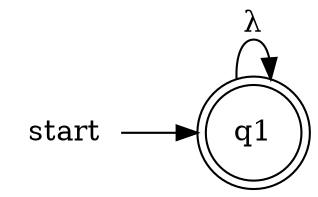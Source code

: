 digraph G {
  rankdir = LR;
  node [shape = none]; start;
  node [shape = doublecircle]; q1;
  start -> q1;
  q1 -> q1 [label = "λ"];
}